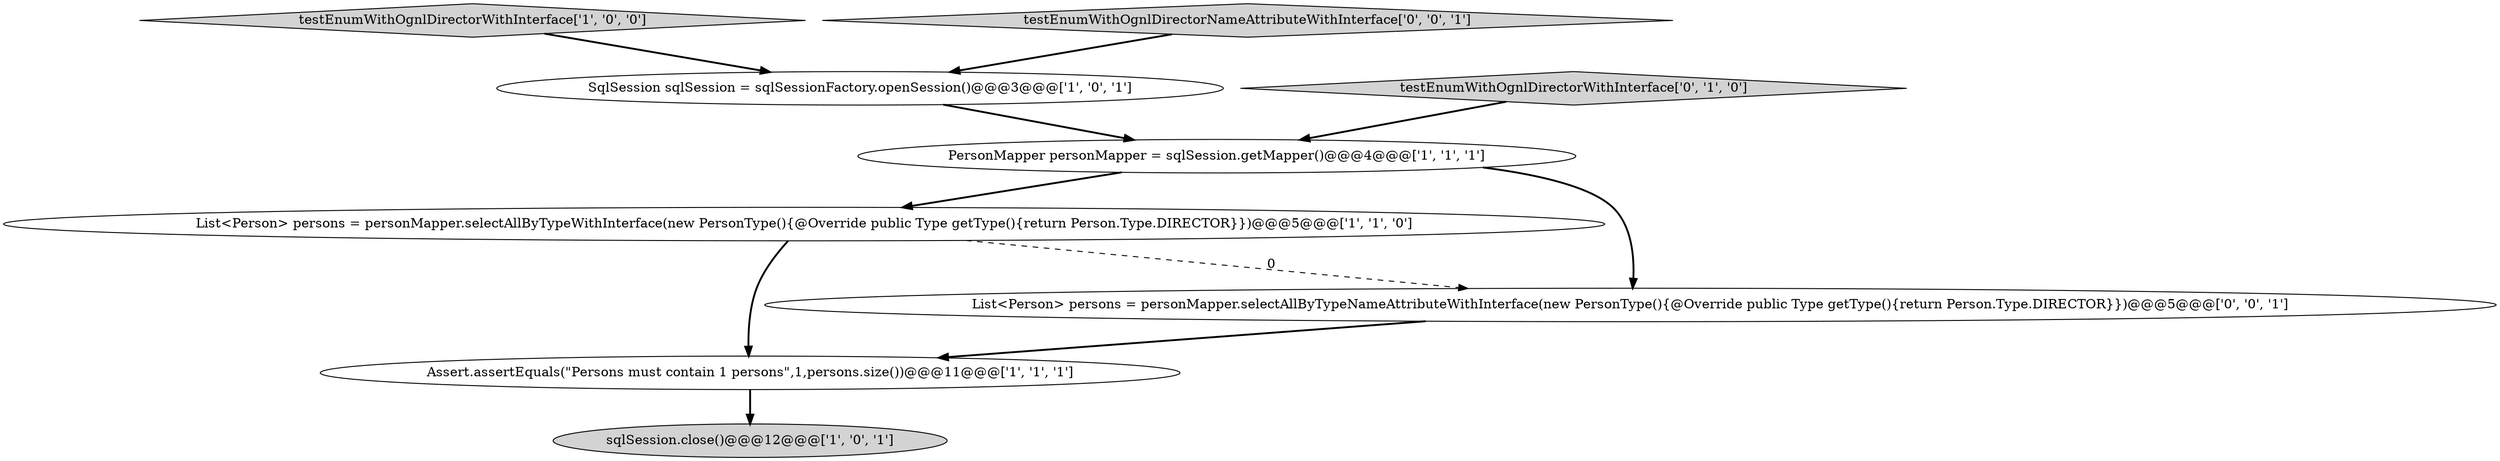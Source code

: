 digraph {
2 [style = filled, label = "List<Person> persons = personMapper.selectAllByTypeWithInterface(new PersonType(){@Override public Type getType(){return Person.Type.DIRECTOR}})@@@5@@@['1', '1', '0']", fillcolor = white, shape = ellipse image = "AAA0AAABBB1BBB"];
4 [style = filled, label = "Assert.assertEquals(\"Persons must contain 1 persons\",1,persons.size())@@@11@@@['1', '1', '1']", fillcolor = white, shape = ellipse image = "AAA0AAABBB1BBB"];
1 [style = filled, label = "SqlSession sqlSession = sqlSessionFactory.openSession()@@@3@@@['1', '0', '1']", fillcolor = white, shape = ellipse image = "AAA0AAABBB1BBB"];
3 [style = filled, label = "sqlSession.close()@@@12@@@['1', '0', '1']", fillcolor = lightgray, shape = ellipse image = "AAA0AAABBB1BBB"];
5 [style = filled, label = "testEnumWithOgnlDirectorWithInterface['1', '0', '0']", fillcolor = lightgray, shape = diamond image = "AAA0AAABBB1BBB"];
8 [style = filled, label = "testEnumWithOgnlDirectorNameAttributeWithInterface['0', '0', '1']", fillcolor = lightgray, shape = diamond image = "AAA0AAABBB3BBB"];
7 [style = filled, label = "List<Person> persons = personMapper.selectAllByTypeNameAttributeWithInterface(new PersonType(){@Override public Type getType(){return Person.Type.DIRECTOR}})@@@5@@@['0', '0', '1']", fillcolor = white, shape = ellipse image = "AAA0AAABBB3BBB"];
6 [style = filled, label = "testEnumWithOgnlDirectorWithInterface['0', '1', '0']", fillcolor = lightgray, shape = diamond image = "AAA0AAABBB2BBB"];
0 [style = filled, label = "PersonMapper personMapper = sqlSession.getMapper()@@@4@@@['1', '1', '1']", fillcolor = white, shape = ellipse image = "AAA0AAABBB1BBB"];
8->1 [style = bold, label=""];
4->3 [style = bold, label=""];
5->1 [style = bold, label=""];
6->0 [style = bold, label=""];
1->0 [style = bold, label=""];
7->4 [style = bold, label=""];
2->7 [style = dashed, label="0"];
2->4 [style = bold, label=""];
0->2 [style = bold, label=""];
0->7 [style = bold, label=""];
}
